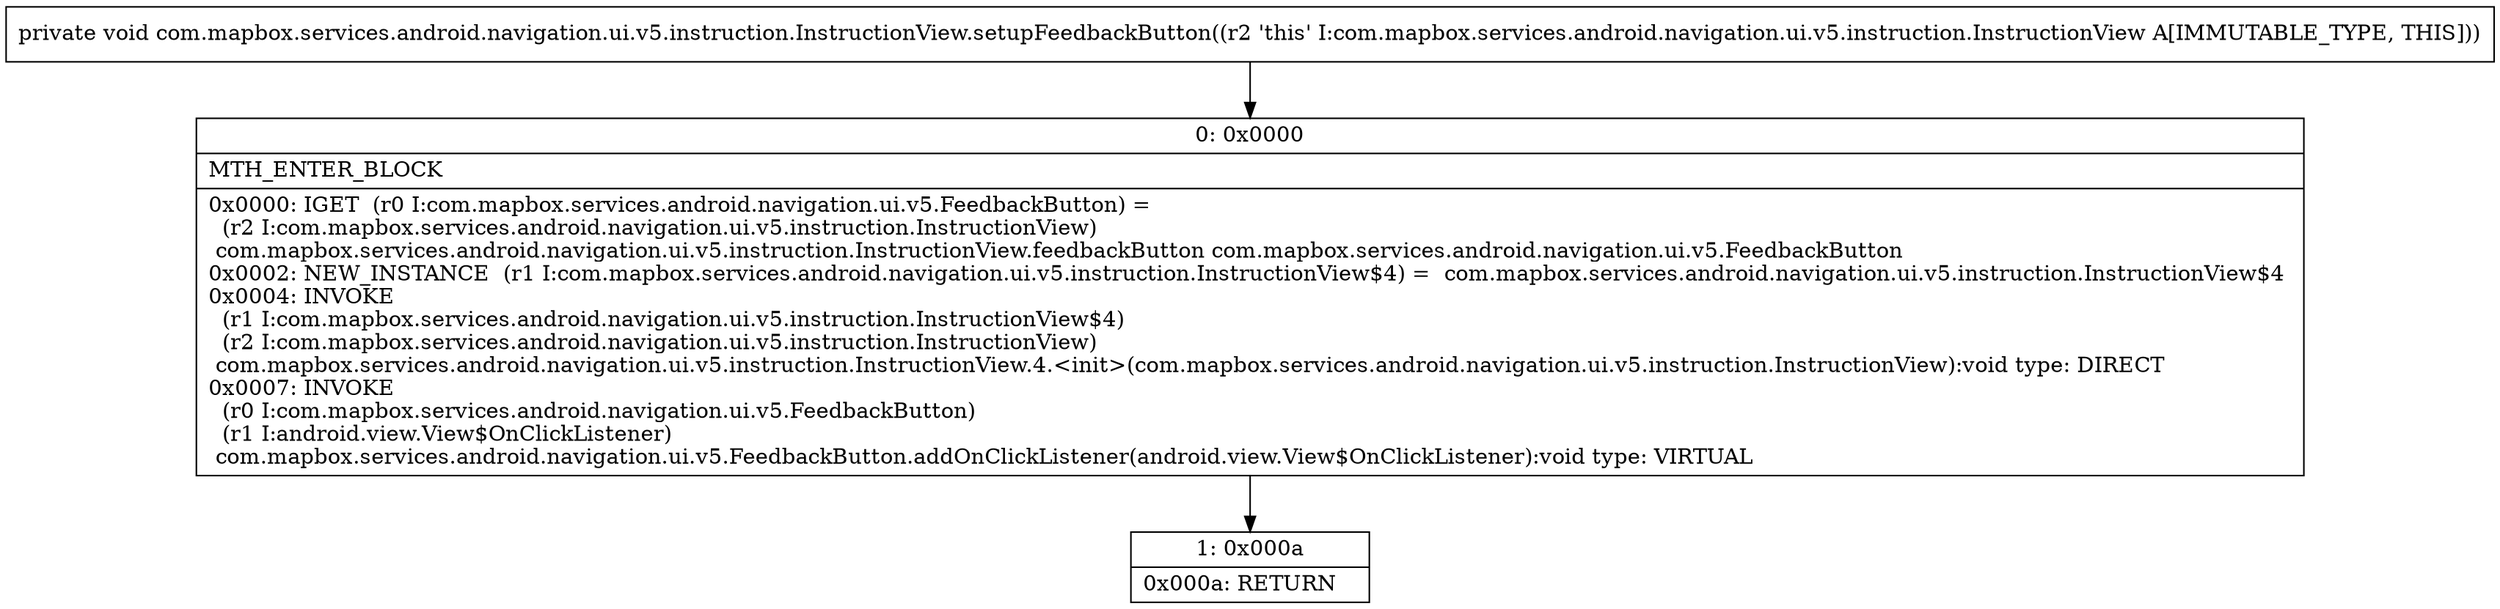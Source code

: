 digraph "CFG forcom.mapbox.services.android.navigation.ui.v5.instruction.InstructionView.setupFeedbackButton()V" {
Node_0 [shape=record,label="{0\:\ 0x0000|MTH_ENTER_BLOCK\l|0x0000: IGET  (r0 I:com.mapbox.services.android.navigation.ui.v5.FeedbackButton) = \l  (r2 I:com.mapbox.services.android.navigation.ui.v5.instruction.InstructionView)\l com.mapbox.services.android.navigation.ui.v5.instruction.InstructionView.feedbackButton com.mapbox.services.android.navigation.ui.v5.FeedbackButton \l0x0002: NEW_INSTANCE  (r1 I:com.mapbox.services.android.navigation.ui.v5.instruction.InstructionView$4) =  com.mapbox.services.android.navigation.ui.v5.instruction.InstructionView$4 \l0x0004: INVOKE  \l  (r1 I:com.mapbox.services.android.navigation.ui.v5.instruction.InstructionView$4)\l  (r2 I:com.mapbox.services.android.navigation.ui.v5.instruction.InstructionView)\l com.mapbox.services.android.navigation.ui.v5.instruction.InstructionView.4.\<init\>(com.mapbox.services.android.navigation.ui.v5.instruction.InstructionView):void type: DIRECT \l0x0007: INVOKE  \l  (r0 I:com.mapbox.services.android.navigation.ui.v5.FeedbackButton)\l  (r1 I:android.view.View$OnClickListener)\l com.mapbox.services.android.navigation.ui.v5.FeedbackButton.addOnClickListener(android.view.View$OnClickListener):void type: VIRTUAL \l}"];
Node_1 [shape=record,label="{1\:\ 0x000a|0x000a: RETURN   \l}"];
MethodNode[shape=record,label="{private void com.mapbox.services.android.navigation.ui.v5.instruction.InstructionView.setupFeedbackButton((r2 'this' I:com.mapbox.services.android.navigation.ui.v5.instruction.InstructionView A[IMMUTABLE_TYPE, THIS])) }"];
MethodNode -> Node_0;
Node_0 -> Node_1;
}

